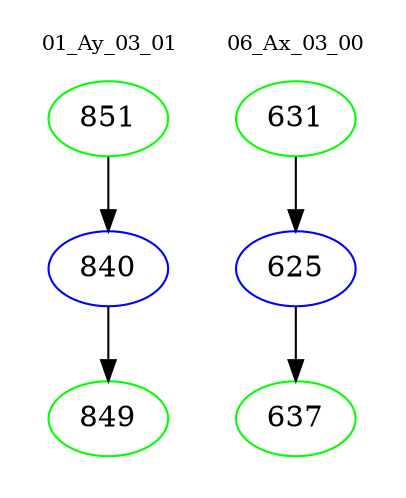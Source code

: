 digraph{
subgraph cluster_0 {
color = white
label = "01_Ay_03_01";
fontsize=10;
T0_851 [label="851", color="green"]
T0_851 -> T0_840 [color="black"]
T0_840 [label="840", color="blue"]
T0_840 -> T0_849 [color="black"]
T0_849 [label="849", color="green"]
}
subgraph cluster_1 {
color = white
label = "06_Ax_03_00";
fontsize=10;
T1_631 [label="631", color="green"]
T1_631 -> T1_625 [color="black"]
T1_625 [label="625", color="blue"]
T1_625 -> T1_637 [color="black"]
T1_637 [label="637", color="green"]
}
}

